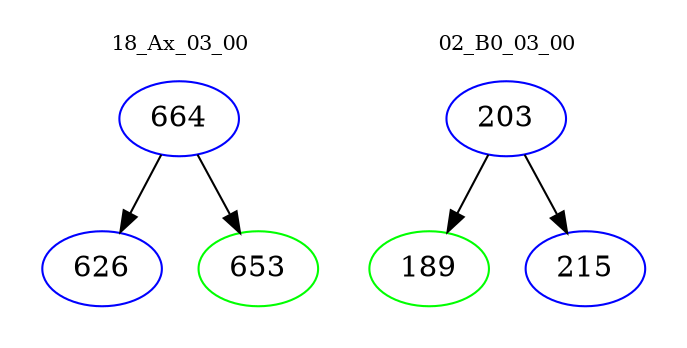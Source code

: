 digraph{
subgraph cluster_0 {
color = white
label = "18_Ax_03_00";
fontsize=10;
T0_664 [label="664", color="blue"]
T0_664 -> T0_626 [color="black"]
T0_626 [label="626", color="blue"]
T0_664 -> T0_653 [color="black"]
T0_653 [label="653", color="green"]
}
subgraph cluster_1 {
color = white
label = "02_B0_03_00";
fontsize=10;
T1_203 [label="203", color="blue"]
T1_203 -> T1_189 [color="black"]
T1_189 [label="189", color="green"]
T1_203 -> T1_215 [color="black"]
T1_215 [label="215", color="blue"]
}
}
